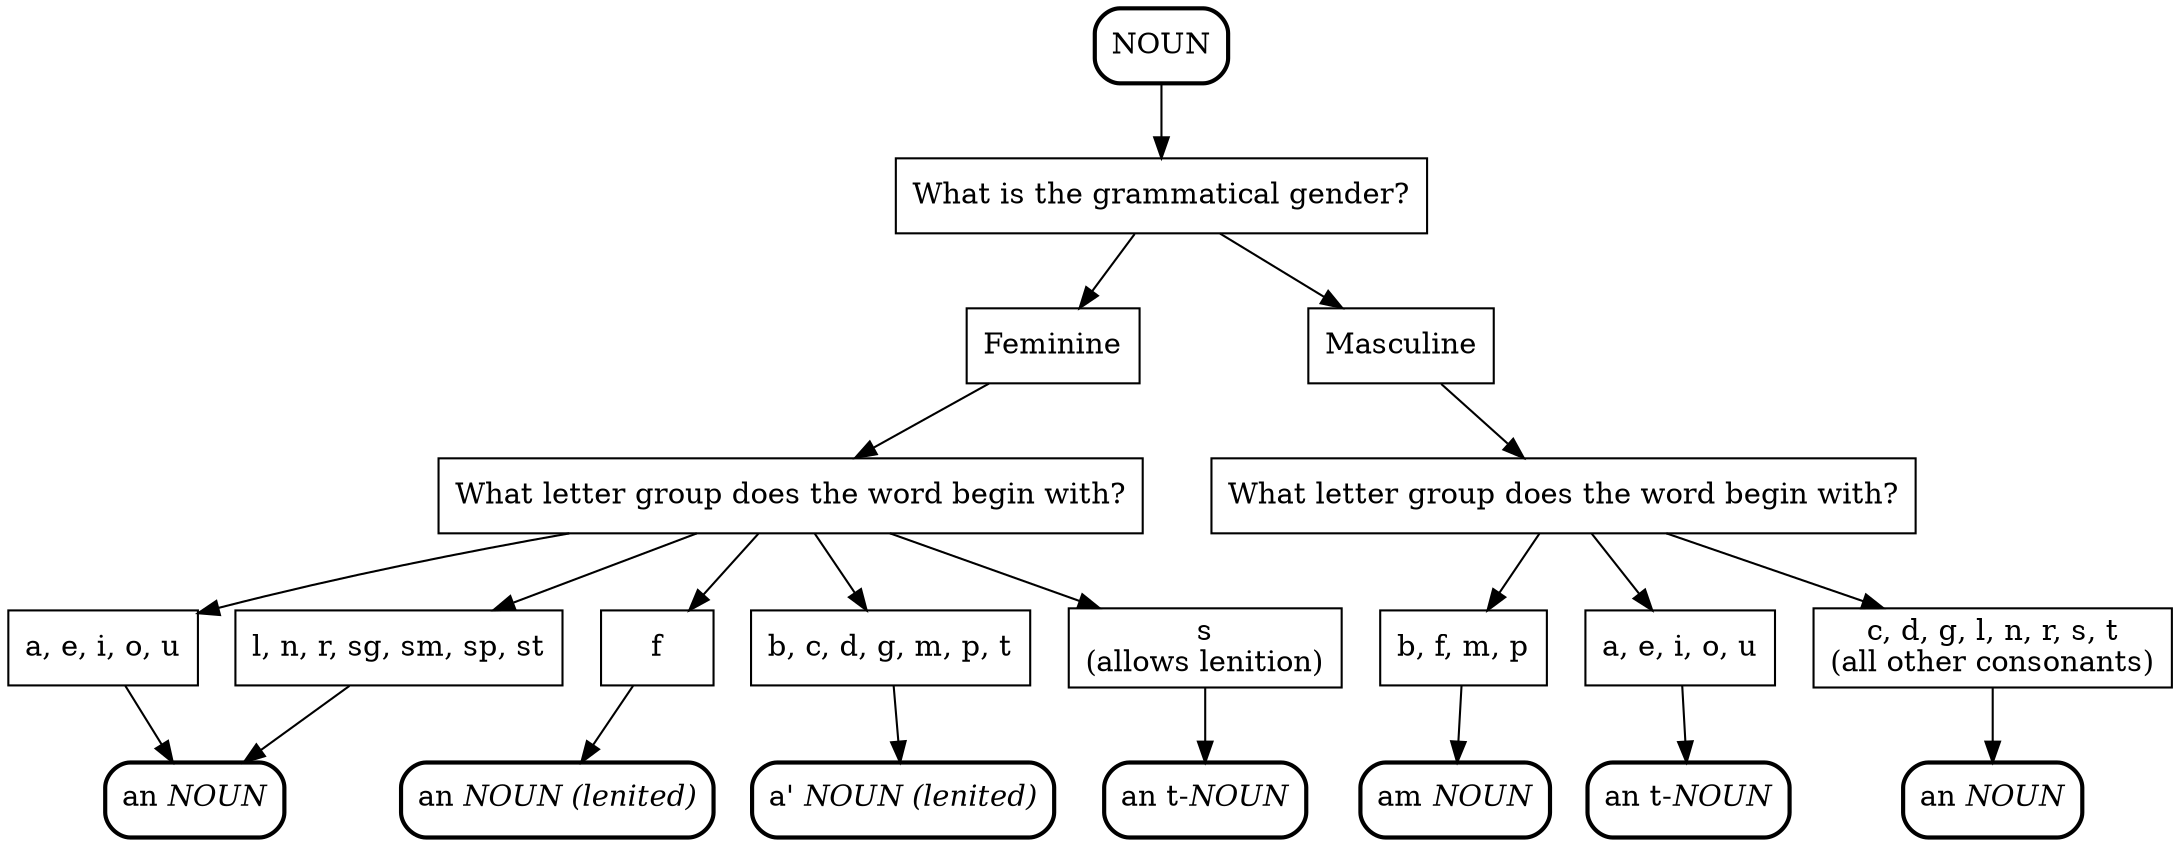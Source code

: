 digraph definite_article_nominal_case_singular {
	node [shape = box];
	/* nodes */
	START				[label="NOUN", style="rounded, bold"];
	gender				[label="What is the grammatical gender?"];
	feminine			[label="Feminine"];
	masculine			[label="Masculine"];
	first_letter_f		[label="What letter group does the word begin with?"];
	first_letter_m		[label="What letter group does the word begin with?"];
	bfmp_group_m		[label="b, f, m, p"];
	vowel_group_f		[label="a, e, i, o, u"];
	f_group_f		    [label="f"];
	vowel_group_m		[label="a, e, i, o, u"];
	consonants_group_m  [label="c, d, g, l, n, r, s, t\n(all other consonants)"];
	lenition_group		[label="b, c, d, g, m, p, t"];
	non_lenition_group	[label="l, n, r, sg, sm, sp, st"];
	lenition_s			[label="s\n(allows lenition)"];
	article_am_m        [label=<am <i>NOUN</i>>, style="rounded, bold"];
	article_an_m        [label=<an <i>NOUN</i>>, style="rounded, bold"];
	article_an_t_m      [label=<an t-<i>NOUN</i>>, style="rounded, bold"];
	article_an_f        [label=<an <i>NOUN</i>>, style="rounded, bold"];
	article_an_h_f      [label=<an <i>NOUN (lenited)</i>>, style="rounded, bold"];
	article_an_t_f      [label=<an t-<i>NOUN</i>>, style="rounded, bold"];
	article_a_h         [label=<a' <i>NOUN (lenited)</i>>, style="rounded, bold"];
	/* graph */
	START -> gender;
	/* masculine */
	gender -> masculine;
	masculine -> first_letter_m;
	first_letter_m -> vowel_group_m;
	first_letter_m -> bfmp_group_m;
	first_letter_m -> consonants_group_m;
	vowel_group_m -> article_an_t_m;
	bfmp_group_m -> article_am_m;
	consonants_group_m -> article_an_m;
	/* feminine */
	gender -> feminine;
	feminine -> first_letter_f;
	first_letter_f -> vowel_group_f;
	first_letter_f -> f_group_f;
	first_letter_f -> lenition_group;
	first_letter_f -> non_lenition_group;
	first_letter_f -> lenition_s;
	vowel_group_f -> article_an_f;
	f_group_f -> article_an_h_f;
	lenition_group -> article_a_h;
	non_lenition_group -> article_an_f;
	lenition_s -> article_an_t_f;
	/* layout */
	{rank=same; feminine, masculine}
	{rank=same; first_letter_f, first_letter_m}
}